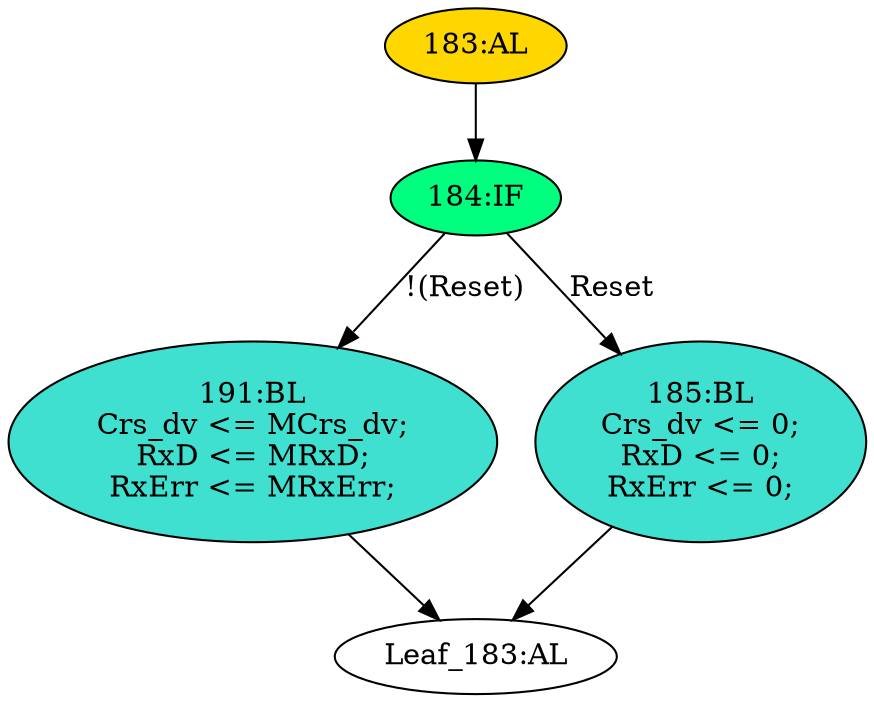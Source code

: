 strict digraph "" {
	node [label="\N"];
	"191:BL"	 [ast="<pyverilog.vparser.ast.Block object at 0x7fbb4740f2d0>",
		fillcolor=turquoise,
		label="191:BL
Crs_dv <= MCrs_dv;
RxD <= MRxD;
RxErr <= MRxErr;",
		statements="[<pyverilog.vparser.ast.NonblockingSubstitution object at 0x7fbb4740f310>, <pyverilog.vparser.ast.NonblockingSubstitution object \
at 0x7fbb4740f450>, <pyverilog.vparser.ast.NonblockingSubstitution object at 0x7fbb4740f590>]",
		style=filled,
		typ=Block];
	"Leaf_183:AL"	 [def_var="['RxErr', 'Crs_dv', 'RxD']",
		label="Leaf_183:AL"];
	"191:BL" -> "Leaf_183:AL"	 [cond="[]",
		lineno=None];
	"185:BL"	 [ast="<pyverilog.vparser.ast.Block object at 0x7fbb4740f210>",
		fillcolor=turquoise,
		label="185:BL
Crs_dv <= 0;
RxD <= 0;
RxErr <= 0;",
		statements="[<pyverilog.vparser.ast.NonblockingSubstitution object at 0x7fbb47408d50>, <pyverilog.vparser.ast.NonblockingSubstitution object \
at 0x7fbb47408f50>, <pyverilog.vparser.ast.NonblockingSubstitution object at 0x7fbb4740f0d0>]",
		style=filled,
		typ=Block];
	"185:BL" -> "Leaf_183:AL"	 [cond="[]",
		lineno=None];
	"184:IF"	 [ast="<pyverilog.vparser.ast.IfStatement object at 0x7fbb4740f250>",
		fillcolor=springgreen,
		label="184:IF",
		statements="[]",
		style=filled,
		typ=IfStatement];
	"184:IF" -> "191:BL"	 [cond="['Reset']",
		label="!(Reset)",
		lineno=184];
	"184:IF" -> "185:BL"	 [cond="['Reset']",
		label=Reset,
		lineno=184];
	"183:AL"	 [ast="<pyverilog.vparser.ast.Always object at 0x7fbb4740f750>",
		clk_sens=True,
		fillcolor=gold,
		label="183:AL",
		sens="['Reset', 'Clk']",
		statements="[]",
		style=filled,
		typ=Always,
		use_var="['Reset', 'MCrs_dv', 'MRxErr', 'MRxD']"];
	"183:AL" -> "184:IF"	 [cond="[]",
		lineno=None];
}
